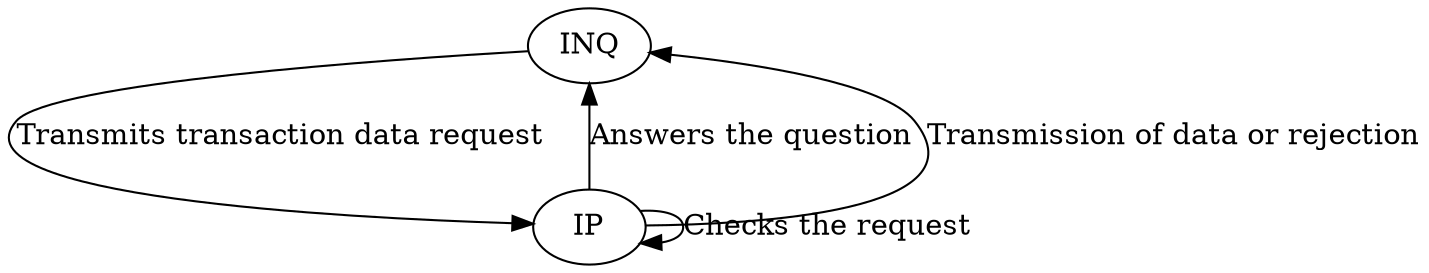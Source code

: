 digraph G {
  "INQ" -> "IP" [label="Transmits transaction data request"]
  "IP" -> "IP" [label="Checks the request"]
  "IP" -> "INQ" [label="Answers the question"]
  "IP" -> "INQ" [label="Transmission of data or rejection"]
}